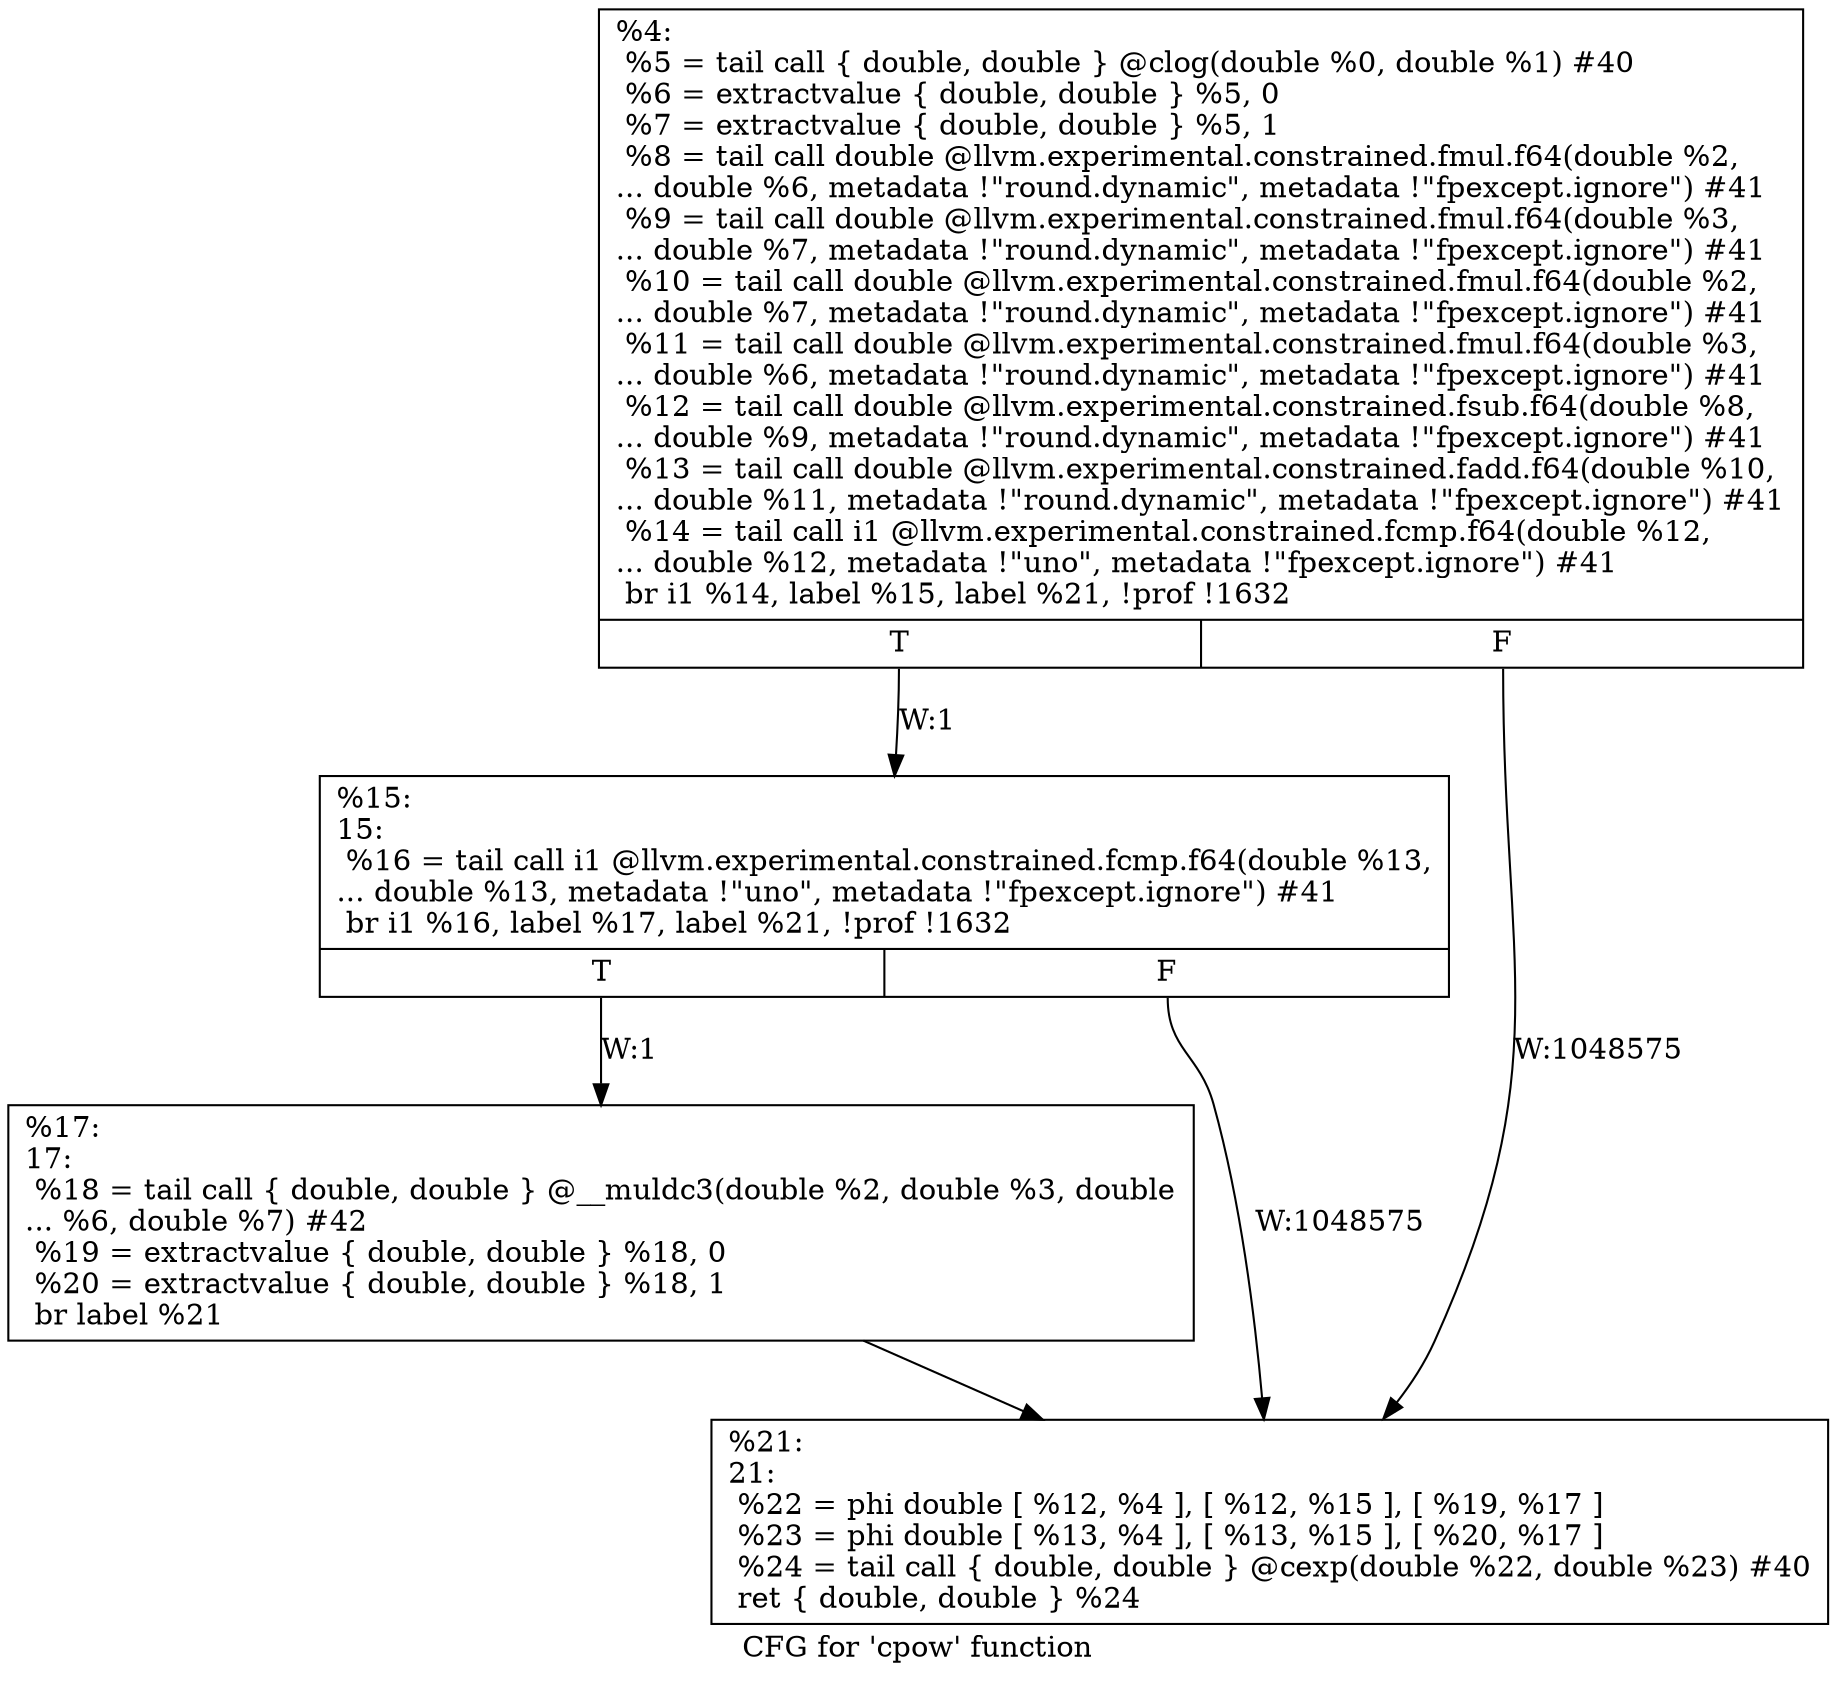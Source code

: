 digraph "CFG for 'cpow' function" {
	label="CFG for 'cpow' function";

	Node0x1fa6f70 [shape=record,label="{%4:\l  %5 = tail call \{ double, double \} @clog(double %0, double %1) #40\l  %6 = extractvalue \{ double, double \} %5, 0\l  %7 = extractvalue \{ double, double \} %5, 1\l  %8 = tail call double @llvm.experimental.constrained.fmul.f64(double %2,\l... double %6, metadata !\"round.dynamic\", metadata !\"fpexcept.ignore\") #41\l  %9 = tail call double @llvm.experimental.constrained.fmul.f64(double %3,\l... double %7, metadata !\"round.dynamic\", metadata !\"fpexcept.ignore\") #41\l  %10 = tail call double @llvm.experimental.constrained.fmul.f64(double %2,\l... double %7, metadata !\"round.dynamic\", metadata !\"fpexcept.ignore\") #41\l  %11 = tail call double @llvm.experimental.constrained.fmul.f64(double %3,\l... double %6, metadata !\"round.dynamic\", metadata !\"fpexcept.ignore\") #41\l  %12 = tail call double @llvm.experimental.constrained.fsub.f64(double %8,\l... double %9, metadata !\"round.dynamic\", metadata !\"fpexcept.ignore\") #41\l  %13 = tail call double @llvm.experimental.constrained.fadd.f64(double %10,\l... double %11, metadata !\"round.dynamic\", metadata !\"fpexcept.ignore\") #41\l  %14 = tail call i1 @llvm.experimental.constrained.fcmp.f64(double %12,\l... double %12, metadata !\"uno\", metadata !\"fpexcept.ignore\") #41\l  br i1 %14, label %15, label %21, !prof !1632\l|{<s0>T|<s1>F}}"];
	Node0x1fa6f70:s0 -> Node0x1fa6ff0[label="W:1"];
	Node0x1fa6f70:s1 -> Node0x1fa75d0[label="W:1048575"];
	Node0x1fa6ff0 [shape=record,label="{%15:\l15:                                               \l  %16 = tail call i1 @llvm.experimental.constrained.fcmp.f64(double %13,\l... double %13, metadata !\"uno\", metadata !\"fpexcept.ignore\") #41\l  br i1 %16, label %17, label %21, !prof !1632\l|{<s0>T|<s1>F}}"];
	Node0x1fa6ff0:s0 -> Node0x1fa7580[label="W:1"];
	Node0x1fa6ff0:s1 -> Node0x1fa75d0[label="W:1048575"];
	Node0x1fa7580 [shape=record,label="{%17:\l17:                                               \l  %18 = tail call \{ double, double \} @__muldc3(double %2, double %3, double\l... %6, double %7) #42\l  %19 = extractvalue \{ double, double \} %18, 0\l  %20 = extractvalue \{ double, double \} %18, 1\l  br label %21\l}"];
	Node0x1fa7580 -> Node0x1fa75d0;
	Node0x1fa75d0 [shape=record,label="{%21:\l21:                                               \l  %22 = phi double [ %12, %4 ], [ %12, %15 ], [ %19, %17 ]\l  %23 = phi double [ %13, %4 ], [ %13, %15 ], [ %20, %17 ]\l  %24 = tail call \{ double, double \} @cexp(double %22, double %23) #40\l  ret \{ double, double \} %24\l}"];
}

